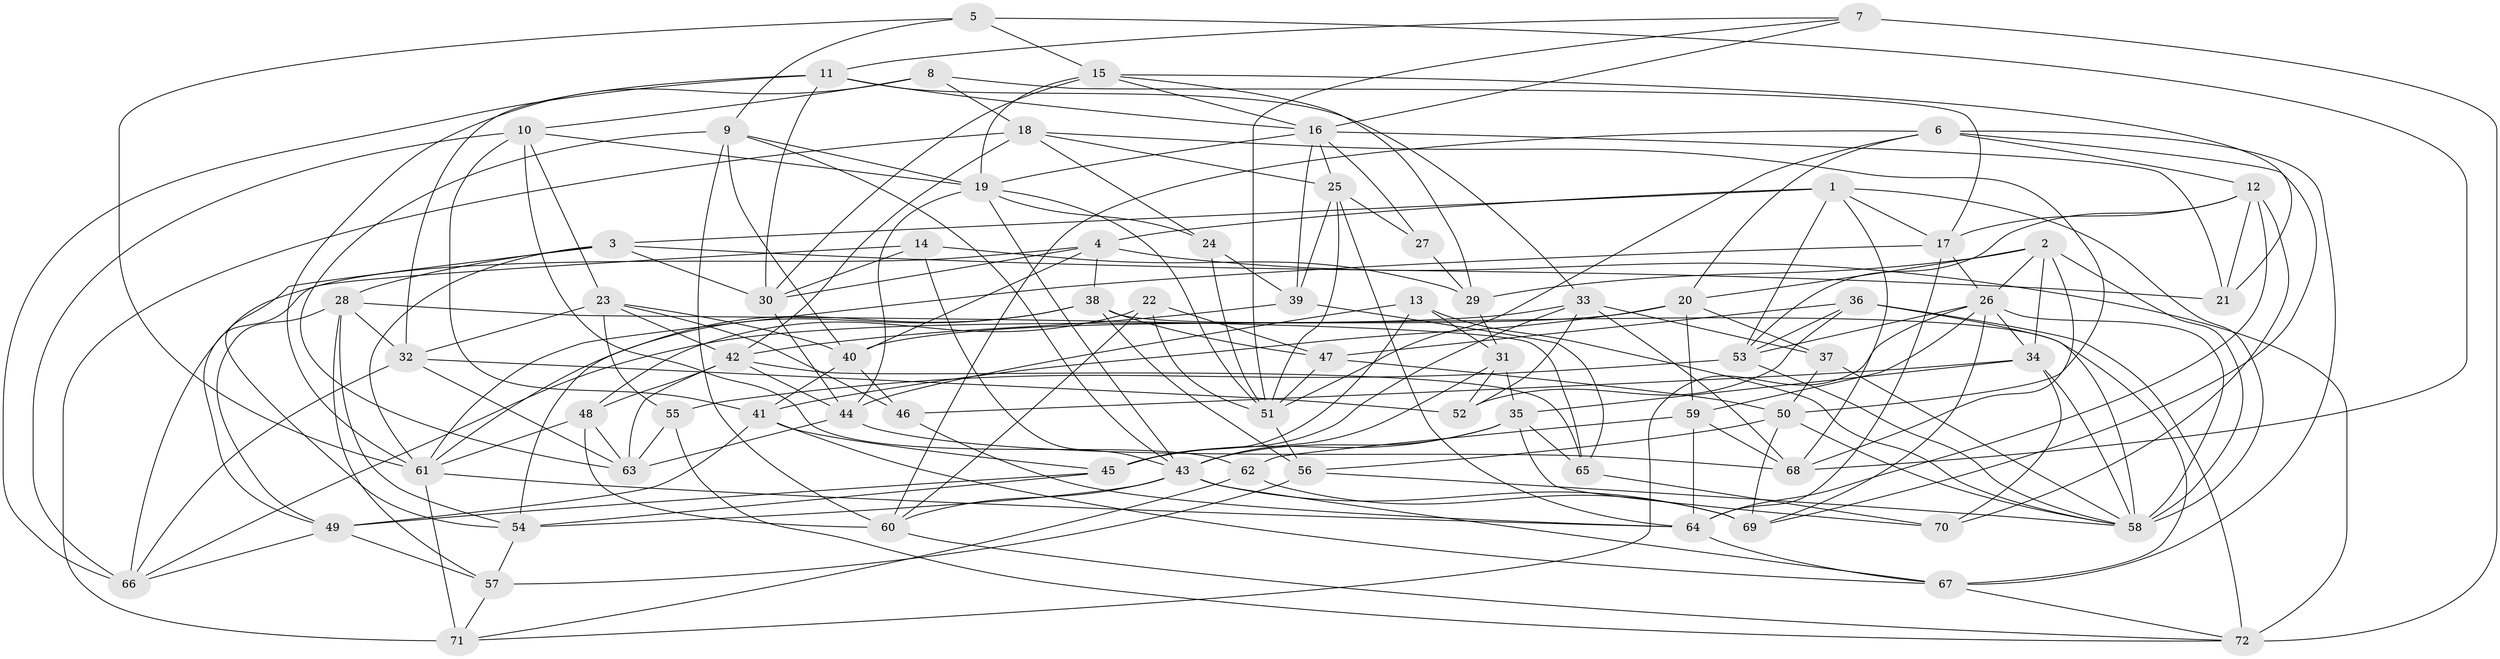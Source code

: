// original degree distribution, {4: 1.0}
// Generated by graph-tools (version 1.1) at 2025/03/03/09/25 03:03:04]
// undirected, 72 vertices, 204 edges
graph export_dot {
graph [start="1"]
  node [color=gray90,style=filled];
  1;
  2;
  3;
  4;
  5;
  6;
  7;
  8;
  9;
  10;
  11;
  12;
  13;
  14;
  15;
  16;
  17;
  18;
  19;
  20;
  21;
  22;
  23;
  24;
  25;
  26;
  27;
  28;
  29;
  30;
  31;
  32;
  33;
  34;
  35;
  36;
  37;
  38;
  39;
  40;
  41;
  42;
  43;
  44;
  45;
  46;
  47;
  48;
  49;
  50;
  51;
  52;
  53;
  54;
  55;
  56;
  57;
  58;
  59;
  60;
  61;
  62;
  63;
  64;
  65;
  66;
  67;
  68;
  69;
  70;
  71;
  72;
  1 -- 3 [weight=1.0];
  1 -- 4 [weight=1.0];
  1 -- 17 [weight=1.0];
  1 -- 53 [weight=1.0];
  1 -- 58 [weight=1.0];
  1 -- 68 [weight=1.0];
  2 -- 20 [weight=1.0];
  2 -- 26 [weight=1.0];
  2 -- 29 [weight=1.0];
  2 -- 34 [weight=1.0];
  2 -- 58 [weight=1.0];
  2 -- 68 [weight=1.0];
  3 -- 21 [weight=1.0];
  3 -- 28 [weight=1.0];
  3 -- 30 [weight=1.0];
  3 -- 54 [weight=1.0];
  3 -- 61 [weight=1.0];
  4 -- 30 [weight=1.0];
  4 -- 38 [weight=1.0];
  4 -- 40 [weight=1.0];
  4 -- 66 [weight=1.0];
  4 -- 72 [weight=1.0];
  5 -- 9 [weight=1.0];
  5 -- 15 [weight=1.0];
  5 -- 61 [weight=1.0];
  5 -- 68 [weight=1.0];
  6 -- 12 [weight=1.0];
  6 -- 20 [weight=1.0];
  6 -- 51 [weight=1.0];
  6 -- 60 [weight=1.0];
  6 -- 67 [weight=1.0];
  6 -- 69 [weight=1.0];
  7 -- 11 [weight=1.0];
  7 -- 16 [weight=1.0];
  7 -- 51 [weight=1.0];
  7 -- 72 [weight=1.0];
  8 -- 10 [weight=1.0];
  8 -- 17 [weight=1.0];
  8 -- 18 [weight=1.0];
  8 -- 61 [weight=1.0];
  9 -- 19 [weight=1.0];
  9 -- 40 [weight=1.0];
  9 -- 43 [weight=1.0];
  9 -- 60 [weight=1.0];
  9 -- 63 [weight=1.0];
  10 -- 19 [weight=1.0];
  10 -- 23 [weight=1.0];
  10 -- 41 [weight=1.0];
  10 -- 62 [weight=1.0];
  10 -- 66 [weight=1.0];
  11 -- 16 [weight=1.0];
  11 -- 30 [weight=1.0];
  11 -- 32 [weight=1.0];
  11 -- 33 [weight=1.0];
  11 -- 66 [weight=1.0];
  12 -- 17 [weight=1.0];
  12 -- 21 [weight=1.0];
  12 -- 53 [weight=1.0];
  12 -- 64 [weight=1.0];
  12 -- 70 [weight=1.0];
  13 -- 31 [weight=1.0];
  13 -- 44 [weight=1.0];
  13 -- 45 [weight=1.0];
  13 -- 58 [weight=1.0];
  14 -- 29 [weight=1.0];
  14 -- 30 [weight=1.0];
  14 -- 43 [weight=1.0];
  14 -- 49 [weight=1.0];
  15 -- 16 [weight=1.0];
  15 -- 19 [weight=1.0];
  15 -- 21 [weight=1.0];
  15 -- 29 [weight=1.0];
  15 -- 30 [weight=1.0];
  16 -- 19 [weight=1.0];
  16 -- 21 [weight=1.0];
  16 -- 25 [weight=1.0];
  16 -- 27 [weight=1.0];
  16 -- 39 [weight=1.0];
  17 -- 26 [weight=1.0];
  17 -- 61 [weight=1.0];
  17 -- 64 [weight=1.0];
  18 -- 24 [weight=1.0];
  18 -- 25 [weight=1.0];
  18 -- 42 [weight=1.0];
  18 -- 50 [weight=1.0];
  18 -- 71 [weight=1.0];
  19 -- 24 [weight=1.0];
  19 -- 43 [weight=1.0];
  19 -- 44 [weight=1.0];
  19 -- 51 [weight=1.0];
  20 -- 37 [weight=1.0];
  20 -- 40 [weight=1.0];
  20 -- 41 [weight=1.0];
  20 -- 59 [weight=1.0];
  22 -- 47 [weight=1.0];
  22 -- 48 [weight=1.0];
  22 -- 51 [weight=1.0];
  22 -- 60 [weight=1.0];
  23 -- 32 [weight=1.0];
  23 -- 40 [weight=1.0];
  23 -- 42 [weight=1.0];
  23 -- 46 [weight=1.0];
  23 -- 55 [weight=1.0];
  24 -- 39 [weight=1.0];
  24 -- 51 [weight=1.0];
  25 -- 27 [weight=1.0];
  25 -- 39 [weight=1.0];
  25 -- 51 [weight=1.0];
  25 -- 64 [weight=1.0];
  26 -- 34 [weight=1.0];
  26 -- 53 [weight=1.0];
  26 -- 58 [weight=1.0];
  26 -- 59 [weight=1.0];
  26 -- 69 [weight=1.0];
  26 -- 71 [weight=1.0];
  27 -- 29 [weight=2.0];
  28 -- 32 [weight=1.0];
  28 -- 49 [weight=1.0];
  28 -- 54 [weight=1.0];
  28 -- 57 [weight=1.0];
  28 -- 65 [weight=1.0];
  29 -- 31 [weight=1.0];
  30 -- 44 [weight=1.0];
  31 -- 35 [weight=1.0];
  31 -- 43 [weight=2.0];
  31 -- 52 [weight=1.0];
  32 -- 52 [weight=1.0];
  32 -- 63 [weight=1.0];
  32 -- 66 [weight=1.0];
  33 -- 37 [weight=1.0];
  33 -- 45 [weight=1.0];
  33 -- 52 [weight=1.0];
  33 -- 66 [weight=1.0];
  33 -- 68 [weight=1.0];
  34 -- 35 [weight=1.0];
  34 -- 46 [weight=1.0];
  34 -- 58 [weight=1.0];
  34 -- 70 [weight=1.0];
  35 -- 43 [weight=1.0];
  35 -- 45 [weight=1.0];
  35 -- 65 [weight=1.0];
  35 -- 70 [weight=1.0];
  36 -- 47 [weight=2.0];
  36 -- 52 [weight=1.0];
  36 -- 53 [weight=1.0];
  36 -- 58 [weight=1.0];
  36 -- 72 [weight=1.0];
  37 -- 50 [weight=1.0];
  37 -- 58 [weight=1.0];
  38 -- 47 [weight=1.0];
  38 -- 54 [weight=1.0];
  38 -- 56 [weight=1.0];
  38 -- 61 [weight=1.0];
  38 -- 67 [weight=1.0];
  39 -- 42 [weight=2.0];
  39 -- 65 [weight=1.0];
  40 -- 41 [weight=1.0];
  40 -- 46 [weight=1.0];
  41 -- 45 [weight=1.0];
  41 -- 49 [weight=1.0];
  41 -- 67 [weight=1.0];
  42 -- 44 [weight=1.0];
  42 -- 48 [weight=2.0];
  42 -- 63 [weight=1.0];
  42 -- 65 [weight=2.0];
  43 -- 54 [weight=1.0];
  43 -- 60 [weight=1.0];
  43 -- 67 [weight=1.0];
  43 -- 69 [weight=1.0];
  44 -- 63 [weight=1.0];
  44 -- 68 [weight=1.0];
  45 -- 49 [weight=1.0];
  45 -- 54 [weight=1.0];
  46 -- 64 [weight=1.0];
  47 -- 50 [weight=1.0];
  47 -- 51 [weight=1.0];
  48 -- 60 [weight=1.0];
  48 -- 61 [weight=1.0];
  48 -- 63 [weight=1.0];
  49 -- 57 [weight=1.0];
  49 -- 66 [weight=1.0];
  50 -- 56 [weight=1.0];
  50 -- 58 [weight=1.0];
  50 -- 69 [weight=1.0];
  51 -- 56 [weight=1.0];
  53 -- 55 [weight=1.0];
  53 -- 58 [weight=1.0];
  54 -- 57 [weight=1.0];
  55 -- 63 [weight=1.0];
  55 -- 72 [weight=1.0];
  56 -- 57 [weight=2.0];
  56 -- 58 [weight=1.0];
  57 -- 71 [weight=1.0];
  59 -- 62 [weight=2.0];
  59 -- 64 [weight=1.0];
  59 -- 68 [weight=1.0];
  60 -- 72 [weight=1.0];
  61 -- 64 [weight=2.0];
  61 -- 71 [weight=2.0];
  62 -- 69 [weight=2.0];
  62 -- 71 [weight=1.0];
  64 -- 67 [weight=1.0];
  65 -- 70 [weight=1.0];
  67 -- 72 [weight=1.0];
}
